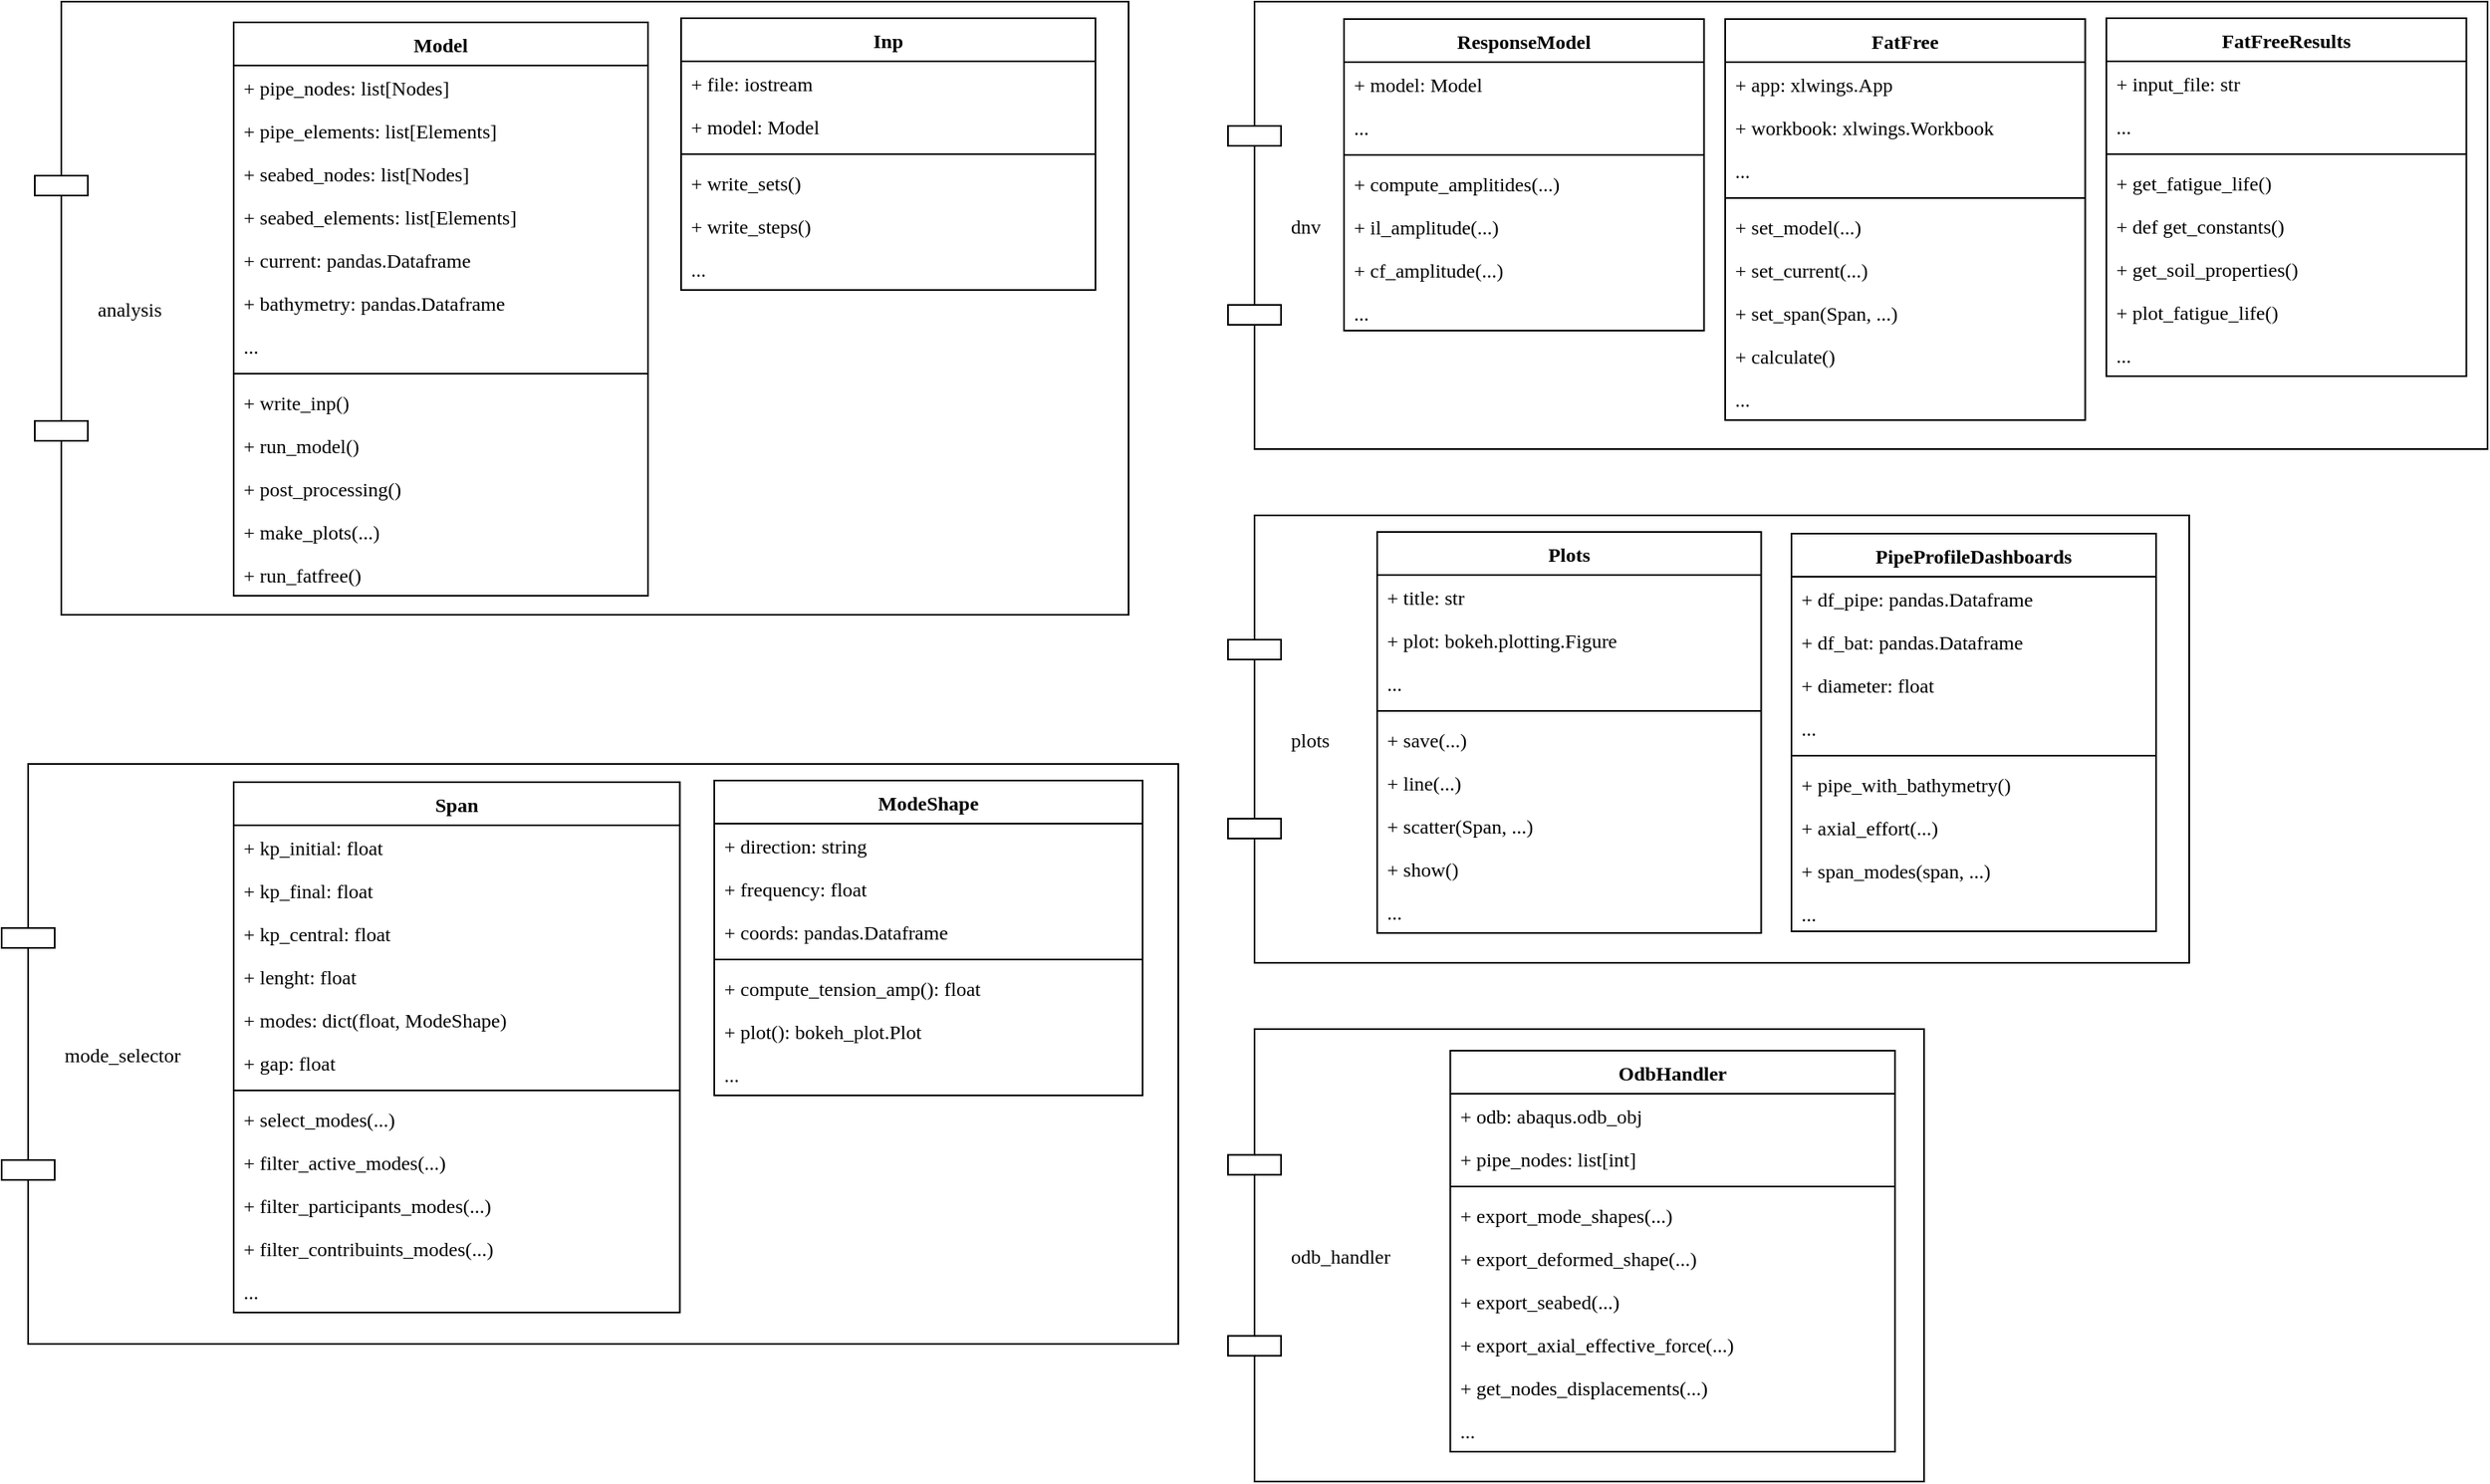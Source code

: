 <mxfile version="13.10.0" type="device"><diagram id="PNzzG9FNTKZs9BxLpLDD" name="Page-1"><mxGraphModel dx="1946" dy="1150" grid="1" gridSize="10" guides="1" tooltips="1" connect="1" arrows="1" fold="1" page="1" pageScale="1" pageWidth="827" pageHeight="1169" math="0" shadow="0"><root><mxCell id="0"/><mxCell id="1" parent="0"/><mxCell id="op6leiAbEyImOYG1CaXr-75" value="" style="group" parent="1" vertex="1" connectable="0"><mxGeometry x="740" y="630" width="420" height="273" as="geometry"/></mxCell><mxCell id="op6leiAbEyImOYG1CaXr-45" value="odb_handler" style="shape=component;align=left;spacingLeft=36;fontFamily=Fira Code;" parent="op6leiAbEyImOYG1CaXr-75" vertex="1"><mxGeometry width="420.0" height="273" as="geometry"/></mxCell><mxCell id="op6leiAbEyImOYG1CaXr-64" value="OdbHandler" style="swimlane;fontStyle=1;align=center;verticalAlign=top;childLayout=stackLayout;horizontal=1;startSize=26;horizontalStack=0;resizeParent=1;resizeParentMax=0;resizeLast=0;collapsible=1;marginBottom=0;fontFamily=Fira Code;" parent="op6leiAbEyImOYG1CaXr-75" vertex="1"><mxGeometry x="134.152" y="13" width="268.305" height="242" as="geometry"/></mxCell><mxCell id="op6leiAbEyImOYG1CaXr-65" value="+ odb: abaqus.odb_obj" style="text;strokeColor=none;fillColor=none;align=left;verticalAlign=top;spacingLeft=4;spacingRight=4;overflow=hidden;rotatable=0;points=[[0,0.5],[1,0.5]];portConstraint=eastwest;fontFamily=Fira Code;" parent="op6leiAbEyImOYG1CaXr-64" vertex="1"><mxGeometry y="26" width="268.305" height="26" as="geometry"/></mxCell><mxCell id="op6leiAbEyImOYG1CaXr-74" value="+ pipe_nodes: list[int]" style="text;strokeColor=none;fillColor=none;align=left;verticalAlign=top;spacingLeft=4;spacingRight=4;overflow=hidden;rotatable=0;points=[[0,0.5],[1,0.5]];portConstraint=eastwest;fontFamily=Fira Code;" parent="op6leiAbEyImOYG1CaXr-64" vertex="1"><mxGeometry y="52" width="268.305" height="26" as="geometry"/></mxCell><mxCell id="op6leiAbEyImOYG1CaXr-66" value="" style="line;strokeWidth=1;fillColor=none;align=left;verticalAlign=middle;spacingTop=-1;spacingLeft=3;spacingRight=3;rotatable=0;labelPosition=right;points=[];portConstraint=eastwest;fontFamily=Fira Code;" parent="op6leiAbEyImOYG1CaXr-64" vertex="1"><mxGeometry y="78" width="268.305" height="8" as="geometry"/></mxCell><mxCell id="op6leiAbEyImOYG1CaXr-67" value="+ export_mode_shapes(...) " style="text;strokeColor=none;fillColor=none;align=left;verticalAlign=top;spacingLeft=4;spacingRight=4;overflow=hidden;rotatable=0;points=[[0,0.5],[1,0.5]];portConstraint=eastwest;fontFamily=Fira Code;" parent="op6leiAbEyImOYG1CaXr-64" vertex="1"><mxGeometry y="86" width="268.305" height="26" as="geometry"/></mxCell><mxCell id="op6leiAbEyImOYG1CaXr-68" value="+ export_deformed_shape(...) " style="text;strokeColor=none;fillColor=none;align=left;verticalAlign=top;spacingLeft=4;spacingRight=4;overflow=hidden;rotatable=0;points=[[0,0.5],[1,0.5]];portConstraint=eastwest;fontFamily=Fira Code;" parent="op6leiAbEyImOYG1CaXr-64" vertex="1"><mxGeometry y="112" width="268.305" height="26" as="geometry"/></mxCell><mxCell id="op6leiAbEyImOYG1CaXr-69" value="+ export_seabed(...) " style="text;strokeColor=none;fillColor=none;align=left;verticalAlign=top;spacingLeft=4;spacingRight=4;overflow=hidden;rotatable=0;points=[[0,0.5],[1,0.5]];portConstraint=eastwest;fontFamily=Fira Code;" parent="op6leiAbEyImOYG1CaXr-64" vertex="1"><mxGeometry y="138" width="268.305" height="26" as="geometry"/></mxCell><mxCell id="op6leiAbEyImOYG1CaXr-70" value="+ export_axial_effective_force(...) " style="text;strokeColor=none;fillColor=none;align=left;verticalAlign=top;spacingLeft=4;spacingRight=4;overflow=hidden;rotatable=0;points=[[0,0.5],[1,0.5]];portConstraint=eastwest;fontFamily=Fira Code;" parent="op6leiAbEyImOYG1CaXr-64" vertex="1"><mxGeometry y="164" width="268.305" height="26" as="geometry"/></mxCell><mxCell id="op6leiAbEyImOYG1CaXr-71" value="+ get_nodes_displacements(...) " style="text;strokeColor=none;fillColor=none;align=left;verticalAlign=top;spacingLeft=4;spacingRight=4;overflow=hidden;rotatable=0;points=[[0,0.5],[1,0.5]];portConstraint=eastwest;fontFamily=Fira Code;" parent="op6leiAbEyImOYG1CaXr-64" vertex="1"><mxGeometry y="190" width="268.305" height="26" as="geometry"/></mxCell><mxCell id="op6leiAbEyImOYG1CaXr-72" value="..." style="text;strokeColor=none;fillColor=none;align=left;verticalAlign=top;spacingLeft=4;spacingRight=4;overflow=hidden;rotatable=0;points=[[0,0.5],[1,0.5]];portConstraint=eastwest;fontFamily=Fira Code;" parent="op6leiAbEyImOYG1CaXr-64" vertex="1"><mxGeometry y="216" width="268.305" height="26" as="geometry"/></mxCell><mxCell id="0nvWo78TWbKQycZE7Pl9-33" value="analysis" style="shape=component;align=left;spacingLeft=36;fontFamily=Fira Code;" parent="1" vertex="1"><mxGeometry x="20" y="10" width="660" height="370" as="geometry"/></mxCell><mxCell id="0nvWo78TWbKQycZE7Pl9-34" value="Model" style="swimlane;fontStyle=1;align=center;verticalAlign=top;childLayout=stackLayout;horizontal=1;startSize=26;horizontalStack=0;resizeParent=1;resizeParentMax=0;resizeLast=0;collapsible=1;marginBottom=0;fontFamily=Fira Code;" parent="1" vertex="1"><mxGeometry x="140.0" y="22.5" width="250" height="346" as="geometry"/></mxCell><mxCell id="0nvWo78TWbKQycZE7Pl9-35" value="+ pipe_nodes: list[Nodes]" style="text;strokeColor=none;fillColor=none;align=left;verticalAlign=top;spacingLeft=4;spacingRight=4;overflow=hidden;rotatable=0;points=[[0,0.5],[1,0.5]];portConstraint=eastwest;fontFamily=Fira Code;" parent="0nvWo78TWbKQycZE7Pl9-34" vertex="1"><mxGeometry y="26" width="250" height="26" as="geometry"/></mxCell><mxCell id="0nvWo78TWbKQycZE7Pl9-36" value="+ pipe_elements: list[Elements]" style="text;strokeColor=none;fillColor=none;align=left;verticalAlign=top;spacingLeft=4;spacingRight=4;overflow=hidden;rotatable=0;points=[[0,0.5],[1,0.5]];portConstraint=eastwest;fontFamily=Fira Code;" parent="0nvWo78TWbKQycZE7Pl9-34" vertex="1"><mxGeometry y="52" width="250" height="26" as="geometry"/></mxCell><mxCell id="0nvWo78TWbKQycZE7Pl9-37" value="+ seabed_nodes: list[Nodes]" style="text;strokeColor=none;fillColor=none;align=left;verticalAlign=top;spacingLeft=4;spacingRight=4;overflow=hidden;rotatable=0;points=[[0,0.5],[1,0.5]];portConstraint=eastwest;fontFamily=Fira Code;" parent="0nvWo78TWbKQycZE7Pl9-34" vertex="1"><mxGeometry y="78" width="250" height="26" as="geometry"/></mxCell><mxCell id="0nvWo78TWbKQycZE7Pl9-46" value="+ seabed_elements: list[Elements]" style="text;strokeColor=none;fillColor=none;align=left;verticalAlign=top;spacingLeft=4;spacingRight=4;overflow=hidden;rotatable=0;points=[[0,0.5],[1,0.5]];portConstraint=eastwest;fontFamily=Fira Code;" parent="0nvWo78TWbKQycZE7Pl9-34" vertex="1"><mxGeometry y="104" width="250" height="26" as="geometry"/></mxCell><mxCell id="0nvWo78TWbKQycZE7Pl9-47" value="+ current: pandas.Dataframe" style="text;strokeColor=none;fillColor=none;align=left;verticalAlign=top;spacingLeft=4;spacingRight=4;overflow=hidden;rotatable=0;points=[[0,0.5],[1,0.5]];portConstraint=eastwest;fontFamily=Fira Code;" parent="0nvWo78TWbKQycZE7Pl9-34" vertex="1"><mxGeometry y="130" width="250" height="26" as="geometry"/></mxCell><mxCell id="0nvWo78TWbKQycZE7Pl9-48" value="+ bathymetry: pandas.Dataframe" style="text;strokeColor=none;fillColor=none;align=left;verticalAlign=top;spacingLeft=4;spacingRight=4;overflow=hidden;rotatable=0;points=[[0,0.5],[1,0.5]];portConstraint=eastwest;fontFamily=Fira Code;" parent="0nvWo78TWbKQycZE7Pl9-34" vertex="1"><mxGeometry y="156" width="250" height="26" as="geometry"/></mxCell><mxCell id="0nvWo78TWbKQycZE7Pl9-55" value="..." style="text;strokeColor=none;fillColor=none;align=left;verticalAlign=top;spacingLeft=4;spacingRight=4;overflow=hidden;rotatable=0;points=[[0,0.5],[1,0.5]];portConstraint=eastwest;fontFamily=Fira Code;" parent="0nvWo78TWbKQycZE7Pl9-34" vertex="1"><mxGeometry y="182" width="250" height="26" as="geometry"/></mxCell><mxCell id="0nvWo78TWbKQycZE7Pl9-41" value="" style="line;strokeWidth=1;fillColor=none;align=left;verticalAlign=middle;spacingTop=-1;spacingLeft=3;spacingRight=3;rotatable=0;labelPosition=right;points=[];portConstraint=eastwest;fontFamily=Fira Code;" parent="0nvWo78TWbKQycZE7Pl9-34" vertex="1"><mxGeometry y="208" width="250" height="8" as="geometry"/></mxCell><mxCell id="0nvWo78TWbKQycZE7Pl9-42" value="+ write_inp()" style="text;strokeColor=none;fillColor=none;align=left;verticalAlign=top;spacingLeft=4;spacingRight=4;overflow=hidden;rotatable=0;points=[[0,0.5],[1,0.5]];portConstraint=eastwest;fontFamily=Fira Code;" parent="0nvWo78TWbKQycZE7Pl9-34" vertex="1"><mxGeometry y="216" width="250" height="26" as="geometry"/></mxCell><mxCell id="0nvWo78TWbKQycZE7Pl9-43" value="+ run_model()" style="text;strokeColor=none;fillColor=none;align=left;verticalAlign=top;spacingLeft=4;spacingRight=4;overflow=hidden;rotatable=0;points=[[0,0.5],[1,0.5]];portConstraint=eastwest;fontFamily=Fira Code;" parent="0nvWo78TWbKQycZE7Pl9-34" vertex="1"><mxGeometry y="242" width="250" height="26" as="geometry"/></mxCell><mxCell id="0nvWo78TWbKQycZE7Pl9-44" value="+ post_processing()" style="text;strokeColor=none;fillColor=none;align=left;verticalAlign=top;spacingLeft=4;spacingRight=4;overflow=hidden;rotatable=0;points=[[0,0.5],[1,0.5]];portConstraint=eastwest;fontFamily=Fira Code;" parent="0nvWo78TWbKQycZE7Pl9-34" vertex="1"><mxGeometry y="268" width="250" height="26" as="geometry"/></mxCell><mxCell id="0nvWo78TWbKQycZE7Pl9-45" value="+ make_plots(...)" style="text;strokeColor=none;fillColor=none;align=left;verticalAlign=top;spacingLeft=4;spacingRight=4;overflow=hidden;rotatable=0;points=[[0,0.5],[1,0.5]];portConstraint=eastwest;fontFamily=Fira Code;" parent="0nvWo78TWbKQycZE7Pl9-34" vertex="1"><mxGeometry y="294" width="250" height="26" as="geometry"/></mxCell><mxCell id="0nvWo78TWbKQycZE7Pl9-49" value="+ run_fatfree()" style="text;strokeColor=none;fillColor=none;align=left;verticalAlign=top;spacingLeft=4;spacingRight=4;overflow=hidden;rotatable=0;points=[[0,0.5],[1,0.5]];portConstraint=eastwest;fontFamily=Fira Code;" parent="0nvWo78TWbKQycZE7Pl9-34" vertex="1"><mxGeometry y="320" width="250" height="26" as="geometry"/></mxCell><mxCell id="0nvWo78TWbKQycZE7Pl9-50" value="Inp" style="swimlane;fontStyle=1;align=center;verticalAlign=top;childLayout=stackLayout;horizontal=1;startSize=26;horizontalStack=0;resizeParent=1;resizeParentMax=0;resizeLast=0;collapsible=1;marginBottom=0;fontFamily=Fira Code;" parent="1" vertex="1"><mxGeometry x="410.0" y="20" width="250" height="164" as="geometry"/></mxCell><mxCell id="0nvWo78TWbKQycZE7Pl9-51" value="+ file: iostream" style="text;strokeColor=none;fillColor=none;align=left;verticalAlign=top;spacingLeft=4;spacingRight=4;overflow=hidden;rotatable=0;points=[[0,0.5],[1,0.5]];portConstraint=eastwest;fontFamily=Fira Code;" parent="0nvWo78TWbKQycZE7Pl9-50" vertex="1"><mxGeometry y="26" width="250" height="26" as="geometry"/></mxCell><mxCell id="0nvWo78TWbKQycZE7Pl9-54" value="+ model: Model" style="text;strokeColor=none;fillColor=none;align=left;verticalAlign=top;spacingLeft=4;spacingRight=4;overflow=hidden;rotatable=0;points=[[0,0.5],[1,0.5]];portConstraint=eastwest;fontFamily=Fira Code;" parent="0nvWo78TWbKQycZE7Pl9-50" vertex="1"><mxGeometry y="52" width="250" height="26" as="geometry"/></mxCell><mxCell id="0nvWo78TWbKQycZE7Pl9-52" value="" style="line;strokeWidth=1;fillColor=none;align=left;verticalAlign=middle;spacingTop=-1;spacingLeft=3;spacingRight=3;rotatable=0;labelPosition=right;points=[];portConstraint=eastwest;fontFamily=Fira Code;" parent="0nvWo78TWbKQycZE7Pl9-50" vertex="1"><mxGeometry y="78" width="250" height="8" as="geometry"/></mxCell><mxCell id="0nvWo78TWbKQycZE7Pl9-53" value="+ write_sets() " style="text;strokeColor=none;fillColor=none;align=left;verticalAlign=top;spacingLeft=4;spacingRight=4;overflow=hidden;rotatable=0;points=[[0,0.5],[1,0.5]];portConstraint=eastwest;fontFamily=Fira Code;" parent="0nvWo78TWbKQycZE7Pl9-50" vertex="1"><mxGeometry y="86" width="250" height="26" as="geometry"/></mxCell><mxCell id="0nvWo78TWbKQycZE7Pl9-56" value="+ write_steps() " style="text;strokeColor=none;fillColor=none;align=left;verticalAlign=top;spacingLeft=4;spacingRight=4;overflow=hidden;rotatable=0;points=[[0,0.5],[1,0.5]];portConstraint=eastwest;fontFamily=Fira Code;" parent="0nvWo78TWbKQycZE7Pl9-50" vertex="1"><mxGeometry y="112" width="250" height="26" as="geometry"/></mxCell><mxCell id="op6leiAbEyImOYG1CaXr-1" value="..." style="text;strokeColor=none;fillColor=none;align=left;verticalAlign=top;spacingLeft=4;spacingRight=4;overflow=hidden;rotatable=0;points=[[0,0.5],[1,0.5]];portConstraint=eastwest;fontFamily=Fira Code;" parent="0nvWo78TWbKQycZE7Pl9-50" vertex="1"><mxGeometry y="138" width="250" height="26" as="geometry"/></mxCell><mxCell id="Dd2lr_B-iQPOs-M_xzS3-49" value="" style="group" vertex="1" connectable="0" parent="1"><mxGeometry x="740" y="10" width="760" height="270" as="geometry"/></mxCell><mxCell id="op6leiAbEyImOYG1CaXr-8" value="dnv" style="shape=component;align=left;spacingLeft=36;fontFamily=Fira Code;" parent="Dd2lr_B-iQPOs-M_xzS3-49" vertex="1"><mxGeometry width="760" height="270" as="geometry"/></mxCell><mxCell id="op6leiAbEyImOYG1CaXr-9" value="FatFree" style="swimlane;fontStyle=1;align=center;verticalAlign=top;childLayout=stackLayout;horizontal=1;startSize=26;horizontalStack=0;resizeParent=1;resizeParentMax=0;resizeLast=0;collapsible=1;marginBottom=0;fontFamily=Fira Code;" parent="Dd2lr_B-iQPOs-M_xzS3-49" vertex="1"><mxGeometry x="300.004" y="10.5" width="217.241" height="242" as="geometry"/></mxCell><mxCell id="op6leiAbEyImOYG1CaXr-10" value="+ app: xlwings.App" style="text;strokeColor=none;fillColor=none;align=left;verticalAlign=top;spacingLeft=4;spacingRight=4;overflow=hidden;rotatable=0;points=[[0,0.5],[1,0.5]];portConstraint=eastwest;fontFamily=Fira Code;" parent="op6leiAbEyImOYG1CaXr-9" vertex="1"><mxGeometry y="26" width="217.241" height="26" as="geometry"/></mxCell><mxCell id="op6leiAbEyImOYG1CaXr-11" value="+ workbook: xlwings.Workbook" style="text;strokeColor=none;fillColor=none;align=left;verticalAlign=top;spacingLeft=4;spacingRight=4;overflow=hidden;rotatable=0;points=[[0,0.5],[1,0.5]];portConstraint=eastwest;fontFamily=Fira Code;" parent="op6leiAbEyImOYG1CaXr-9" vertex="1"><mxGeometry y="52" width="217.241" height="26" as="geometry"/></mxCell><mxCell id="op6leiAbEyImOYG1CaXr-16" value="..." style="text;strokeColor=none;fillColor=none;align=left;verticalAlign=top;spacingLeft=4;spacingRight=4;overflow=hidden;rotatable=0;points=[[0,0.5],[1,0.5]];portConstraint=eastwest;fontFamily=Fira Code;" parent="op6leiAbEyImOYG1CaXr-9" vertex="1"><mxGeometry y="78" width="217.241" height="26" as="geometry"/></mxCell><mxCell id="op6leiAbEyImOYG1CaXr-17" value="" style="line;strokeWidth=1;fillColor=none;align=left;verticalAlign=middle;spacingTop=-1;spacingLeft=3;spacingRight=3;rotatable=0;labelPosition=right;points=[];portConstraint=eastwest;fontFamily=Fira Code;" parent="op6leiAbEyImOYG1CaXr-9" vertex="1"><mxGeometry y="104" width="217.241" height="8" as="geometry"/></mxCell><mxCell id="op6leiAbEyImOYG1CaXr-18" value="+ set_model(...)" style="text;strokeColor=none;fillColor=none;align=left;verticalAlign=top;spacingLeft=4;spacingRight=4;overflow=hidden;rotatable=0;points=[[0,0.5],[1,0.5]];portConstraint=eastwest;fontFamily=Fira Code;" parent="op6leiAbEyImOYG1CaXr-9" vertex="1"><mxGeometry y="112" width="217.241" height="26" as="geometry"/></mxCell><mxCell id="op6leiAbEyImOYG1CaXr-19" value="+ set_current(...)" style="text;strokeColor=none;fillColor=none;align=left;verticalAlign=top;spacingLeft=4;spacingRight=4;overflow=hidden;rotatable=0;points=[[0,0.5],[1,0.5]];portConstraint=eastwest;fontFamily=Fira Code;" parent="op6leiAbEyImOYG1CaXr-9" vertex="1"><mxGeometry y="138" width="217.241" height="26" as="geometry"/></mxCell><mxCell id="op6leiAbEyImOYG1CaXr-20" value="+ set_span(Span, ...)" style="text;strokeColor=none;fillColor=none;align=left;verticalAlign=top;spacingLeft=4;spacingRight=4;overflow=hidden;rotatable=0;points=[[0,0.5],[1,0.5]];portConstraint=eastwest;fontFamily=Fira Code;" parent="op6leiAbEyImOYG1CaXr-9" vertex="1"><mxGeometry y="164" width="217.241" height="26" as="geometry"/></mxCell><mxCell id="op6leiAbEyImOYG1CaXr-21" value="+ calculate()" style="text;strokeColor=none;fillColor=none;align=left;verticalAlign=top;spacingLeft=4;spacingRight=4;overflow=hidden;rotatable=0;points=[[0,0.5],[1,0.5]];portConstraint=eastwest;fontFamily=Fira Code;" parent="op6leiAbEyImOYG1CaXr-9" vertex="1"><mxGeometry y="190" width="217.241" height="26" as="geometry"/></mxCell><mxCell id="op6leiAbEyImOYG1CaXr-22" value="..." style="text;strokeColor=none;fillColor=none;align=left;verticalAlign=top;spacingLeft=4;spacingRight=4;overflow=hidden;rotatable=0;points=[[0,0.5],[1,0.5]];portConstraint=eastwest;fontFamily=Fira Code;" parent="op6leiAbEyImOYG1CaXr-9" vertex="1"><mxGeometry y="216" width="217.241" height="26" as="geometry"/></mxCell><mxCell id="op6leiAbEyImOYG1CaXr-23" value="ResponseModel" style="swimlane;fontStyle=1;align=center;verticalAlign=top;childLayout=stackLayout;horizontal=1;startSize=26;horizontalStack=0;resizeParent=1;resizeParentMax=0;resizeLast=0;collapsible=1;marginBottom=0;fontFamily=Fira Code;" parent="Dd2lr_B-iQPOs-M_xzS3-49" vertex="1"><mxGeometry x="70.004" y="10.5" width="217.241" height="188" as="geometry"/></mxCell><mxCell id="op6leiAbEyImOYG1CaXr-25" value="+ model: Model" style="text;strokeColor=none;fillColor=none;align=left;verticalAlign=top;spacingLeft=4;spacingRight=4;overflow=hidden;rotatable=0;points=[[0,0.5],[1,0.5]];portConstraint=eastwest;fontFamily=Fira Code;" parent="op6leiAbEyImOYG1CaXr-23" vertex="1"><mxGeometry y="26" width="217.241" height="26" as="geometry"/></mxCell><mxCell id="op6leiAbEyImOYG1CaXr-36" value="..." style="text;strokeColor=none;fillColor=none;align=left;verticalAlign=top;spacingLeft=4;spacingRight=4;overflow=hidden;rotatable=0;points=[[0,0.5],[1,0.5]];portConstraint=eastwest;fontFamily=Fira Code;" parent="op6leiAbEyImOYG1CaXr-23" vertex="1"><mxGeometry y="52" width="217.241" height="26" as="geometry"/></mxCell><mxCell id="op6leiAbEyImOYG1CaXr-26" value="" style="line;strokeWidth=1;fillColor=none;align=left;verticalAlign=middle;spacingTop=-1;spacingLeft=3;spacingRight=3;rotatable=0;labelPosition=right;points=[];portConstraint=eastwest;fontFamily=Fira Code;" parent="op6leiAbEyImOYG1CaXr-23" vertex="1"><mxGeometry y="78" width="217.241" height="8" as="geometry"/></mxCell><mxCell id="op6leiAbEyImOYG1CaXr-28" value="+ compute_amplitides(...) " style="text;strokeColor=none;fillColor=none;align=left;verticalAlign=top;spacingLeft=4;spacingRight=4;overflow=hidden;rotatable=0;points=[[0,0.5],[1,0.5]];portConstraint=eastwest;fontFamily=Fira Code;" parent="op6leiAbEyImOYG1CaXr-23" vertex="1"><mxGeometry y="86" width="217.241" height="26" as="geometry"/></mxCell><mxCell id="op6leiAbEyImOYG1CaXr-34" value="+ il_amplitude(...) " style="text;strokeColor=none;fillColor=none;align=left;verticalAlign=top;spacingLeft=4;spacingRight=4;overflow=hidden;rotatable=0;points=[[0,0.5],[1,0.5]];portConstraint=eastwest;fontFamily=Fira Code;" parent="op6leiAbEyImOYG1CaXr-23" vertex="1"><mxGeometry y="112" width="217.241" height="26" as="geometry"/></mxCell><mxCell id="op6leiAbEyImOYG1CaXr-35" value="+ cf_amplitude(...) " style="text;strokeColor=none;fillColor=none;align=left;verticalAlign=top;spacingLeft=4;spacingRight=4;overflow=hidden;rotatable=0;points=[[0,0.5],[1,0.5]];portConstraint=eastwest;fontFamily=Fira Code;" parent="op6leiAbEyImOYG1CaXr-23" vertex="1"><mxGeometry y="138" width="217.241" height="26" as="geometry"/></mxCell><mxCell id="op6leiAbEyImOYG1CaXr-29" value="..." style="text;strokeColor=none;fillColor=none;align=left;verticalAlign=top;spacingLeft=4;spacingRight=4;overflow=hidden;rotatable=0;points=[[0,0.5],[1,0.5]];portConstraint=eastwest;fontFamily=Fira Code;" parent="op6leiAbEyImOYG1CaXr-23" vertex="1"><mxGeometry y="164" width="217.241" height="24" as="geometry"/></mxCell><mxCell id="Dd2lr_B-iQPOs-M_xzS3-37" value="FatFreeResults" style="swimlane;fontStyle=1;align=center;verticalAlign=top;childLayout=stackLayout;horizontal=1;startSize=26;horizontalStack=0;resizeParent=1;resizeParentMax=0;resizeLast=0;collapsible=1;marginBottom=0;fontFamily=Fira Code;" vertex="1" parent="Dd2lr_B-iQPOs-M_xzS3-49"><mxGeometry x="530.004" y="10" width="217.241" height="216" as="geometry"/></mxCell><mxCell id="Dd2lr_B-iQPOs-M_xzS3-38" value="+ input_file: str" style="text;strokeColor=none;fillColor=none;align=left;verticalAlign=top;spacingLeft=4;spacingRight=4;overflow=hidden;rotatable=0;points=[[0,0.5],[1,0.5]];portConstraint=eastwest;fontFamily=Fira Code;" vertex="1" parent="Dd2lr_B-iQPOs-M_xzS3-37"><mxGeometry y="26" width="217.241" height="26" as="geometry"/></mxCell><mxCell id="Dd2lr_B-iQPOs-M_xzS3-40" value="..." style="text;strokeColor=none;fillColor=none;align=left;verticalAlign=top;spacingLeft=4;spacingRight=4;overflow=hidden;rotatable=0;points=[[0,0.5],[1,0.5]];portConstraint=eastwest;fontFamily=Fira Code;" vertex="1" parent="Dd2lr_B-iQPOs-M_xzS3-37"><mxGeometry y="52" width="217.241" height="26" as="geometry"/></mxCell><mxCell id="Dd2lr_B-iQPOs-M_xzS3-41" value="" style="line;strokeWidth=1;fillColor=none;align=left;verticalAlign=middle;spacingTop=-1;spacingLeft=3;spacingRight=3;rotatable=0;labelPosition=right;points=[];portConstraint=eastwest;fontFamily=Fira Code;" vertex="1" parent="Dd2lr_B-iQPOs-M_xzS3-37"><mxGeometry y="78" width="217.241" height="8" as="geometry"/></mxCell><mxCell id="Dd2lr_B-iQPOs-M_xzS3-42" value="+ get_fatigue_life()" style="text;strokeColor=none;fillColor=none;align=left;verticalAlign=top;spacingLeft=4;spacingRight=4;overflow=hidden;rotatable=0;points=[[0,0.5],[1,0.5]];portConstraint=eastwest;fontFamily=Fira Code;" vertex="1" parent="Dd2lr_B-iQPOs-M_xzS3-37"><mxGeometry y="86" width="217.241" height="26" as="geometry"/></mxCell><mxCell id="Dd2lr_B-iQPOs-M_xzS3-43" value="+ def get_constants()" style="text;strokeColor=none;fillColor=none;align=left;verticalAlign=top;spacingLeft=4;spacingRight=4;overflow=hidden;rotatable=0;points=[[0,0.5],[1,0.5]];portConstraint=eastwest;fontFamily=Fira Code;" vertex="1" parent="Dd2lr_B-iQPOs-M_xzS3-37"><mxGeometry y="112" width="217.241" height="26" as="geometry"/></mxCell><mxCell id="Dd2lr_B-iQPOs-M_xzS3-47" value="+ get_soil_properties()" style="text;strokeColor=none;fillColor=none;align=left;verticalAlign=top;spacingLeft=4;spacingRight=4;overflow=hidden;rotatable=0;points=[[0,0.5],[1,0.5]];portConstraint=eastwest;fontFamily=Fira Code;" vertex="1" parent="Dd2lr_B-iQPOs-M_xzS3-37"><mxGeometry y="138" width="217.241" height="26" as="geometry"/></mxCell><mxCell id="Dd2lr_B-iQPOs-M_xzS3-44" value="+ plot_fatigue_life()" style="text;strokeColor=none;fillColor=none;align=left;verticalAlign=top;spacingLeft=4;spacingRight=4;overflow=hidden;rotatable=0;points=[[0,0.5],[1,0.5]];portConstraint=eastwest;fontFamily=Fira Code;" vertex="1" parent="Dd2lr_B-iQPOs-M_xzS3-37"><mxGeometry y="164" width="217.241" height="26" as="geometry"/></mxCell><mxCell id="Dd2lr_B-iQPOs-M_xzS3-46" value="..." style="text;strokeColor=none;fillColor=none;align=left;verticalAlign=top;spacingLeft=4;spacingRight=4;overflow=hidden;rotatable=0;points=[[0,0.5],[1,0.5]];portConstraint=eastwest;fontFamily=Fira Code;" vertex="1" parent="Dd2lr_B-iQPOs-M_xzS3-37"><mxGeometry y="190" width="217.241" height="26" as="geometry"/></mxCell><mxCell id="Dd2lr_B-iQPOs-M_xzS3-50" value="" style="group" vertex="1" connectable="0" parent="1"><mxGeometry x="740" y="320" width="580" height="270" as="geometry"/></mxCell><mxCell id="Dd2lr_B-iQPOs-M_xzS3-11" value="plots" style="shape=component;align=left;spacingLeft=36;fontFamily=Fira Code;" vertex="1" parent="Dd2lr_B-iQPOs-M_xzS3-50"><mxGeometry width="580" height="270" as="geometry"/></mxCell><mxCell id="Dd2lr_B-iQPOs-M_xzS3-12" value="Plots" style="swimlane;fontStyle=1;align=center;verticalAlign=top;childLayout=stackLayout;horizontal=1;startSize=26;horizontalStack=0;resizeParent=1;resizeParentMax=0;resizeLast=0;collapsible=1;marginBottom=0;fontFamily=Fira Code;" vertex="1" parent="Dd2lr_B-iQPOs-M_xzS3-50"><mxGeometry x="90.001" y="10" width="231.724" height="242" as="geometry"/></mxCell><mxCell id="Dd2lr_B-iQPOs-M_xzS3-13" value="+ title: str" style="text;strokeColor=none;fillColor=none;align=left;verticalAlign=top;spacingLeft=4;spacingRight=4;overflow=hidden;rotatable=0;points=[[0,0.5],[1,0.5]];portConstraint=eastwest;fontFamily=Fira Code;" vertex="1" parent="Dd2lr_B-iQPOs-M_xzS3-12"><mxGeometry y="26" width="231.724" height="26" as="geometry"/></mxCell><mxCell id="Dd2lr_B-iQPOs-M_xzS3-14" value="+ plot: bokeh.plotting.Figure" style="text;strokeColor=none;fillColor=none;align=left;verticalAlign=top;spacingLeft=4;spacingRight=4;overflow=hidden;rotatable=0;points=[[0,0.5],[1,0.5]];portConstraint=eastwest;fontFamily=Fira Code;" vertex="1" parent="Dd2lr_B-iQPOs-M_xzS3-12"><mxGeometry y="52" width="231.724" height="26" as="geometry"/></mxCell><mxCell id="Dd2lr_B-iQPOs-M_xzS3-15" value="..." style="text;strokeColor=none;fillColor=none;align=left;verticalAlign=top;spacingLeft=4;spacingRight=4;overflow=hidden;rotatable=0;points=[[0,0.5],[1,0.5]];portConstraint=eastwest;fontFamily=Fira Code;" vertex="1" parent="Dd2lr_B-iQPOs-M_xzS3-12"><mxGeometry y="78" width="231.724" height="26" as="geometry"/></mxCell><mxCell id="Dd2lr_B-iQPOs-M_xzS3-16" value="" style="line;strokeWidth=1;fillColor=none;align=left;verticalAlign=middle;spacingTop=-1;spacingLeft=3;spacingRight=3;rotatable=0;labelPosition=right;points=[];portConstraint=eastwest;fontFamily=Fira Code;" vertex="1" parent="Dd2lr_B-iQPOs-M_xzS3-12"><mxGeometry y="104" width="231.724" height="8" as="geometry"/></mxCell><mxCell id="Dd2lr_B-iQPOs-M_xzS3-17" value="+ save(...)" style="text;strokeColor=none;fillColor=none;align=left;verticalAlign=top;spacingLeft=4;spacingRight=4;overflow=hidden;rotatable=0;points=[[0,0.5],[1,0.5]];portConstraint=eastwest;fontFamily=Fira Code;" vertex="1" parent="Dd2lr_B-iQPOs-M_xzS3-12"><mxGeometry y="112" width="231.724" height="26" as="geometry"/></mxCell><mxCell id="Dd2lr_B-iQPOs-M_xzS3-18" value="+ line(...)" style="text;strokeColor=none;fillColor=none;align=left;verticalAlign=top;spacingLeft=4;spacingRight=4;overflow=hidden;rotatable=0;points=[[0,0.5],[1,0.5]];portConstraint=eastwest;fontFamily=Fira Code;" vertex="1" parent="Dd2lr_B-iQPOs-M_xzS3-12"><mxGeometry y="138" width="231.724" height="26" as="geometry"/></mxCell><mxCell id="Dd2lr_B-iQPOs-M_xzS3-19" value="+ scatter(Span, ...)" style="text;strokeColor=none;fillColor=none;align=left;verticalAlign=top;spacingLeft=4;spacingRight=4;overflow=hidden;rotatable=0;points=[[0,0.5],[1,0.5]];portConstraint=eastwest;fontFamily=Fira Code;" vertex="1" parent="Dd2lr_B-iQPOs-M_xzS3-12"><mxGeometry y="164" width="231.724" height="26" as="geometry"/></mxCell><mxCell id="Dd2lr_B-iQPOs-M_xzS3-20" value="+ show()" style="text;strokeColor=none;fillColor=none;align=left;verticalAlign=top;spacingLeft=4;spacingRight=4;overflow=hidden;rotatable=0;points=[[0,0.5],[1,0.5]];portConstraint=eastwest;fontFamily=Fira Code;" vertex="1" parent="Dd2lr_B-iQPOs-M_xzS3-12"><mxGeometry y="190" width="231.724" height="26" as="geometry"/></mxCell><mxCell id="Dd2lr_B-iQPOs-M_xzS3-21" value="..." style="text;strokeColor=none;fillColor=none;align=left;verticalAlign=top;spacingLeft=4;spacingRight=4;overflow=hidden;rotatable=0;points=[[0,0.5],[1,0.5]];portConstraint=eastwest;fontFamily=Fira Code;" vertex="1" parent="Dd2lr_B-iQPOs-M_xzS3-12"><mxGeometry y="216" width="231.724" height="26" as="geometry"/></mxCell><mxCell id="Dd2lr_B-iQPOs-M_xzS3-22" value="PipeProfileDashboards" style="swimlane;fontStyle=1;align=center;verticalAlign=top;childLayout=stackLayout;horizontal=1;startSize=26;horizontalStack=0;resizeParent=1;resizeParentMax=0;resizeLast=0;collapsible=1;marginBottom=0;fontFamily=Fira Code;" vertex="1" parent="Dd2lr_B-iQPOs-M_xzS3-50"><mxGeometry x="340" y="11" width="220" height="240" as="geometry"/></mxCell><mxCell id="Dd2lr_B-iQPOs-M_xzS3-23" value="+ df_pipe: pandas.Dataframe" style="text;strokeColor=none;fillColor=none;align=left;verticalAlign=top;spacingLeft=4;spacingRight=4;overflow=hidden;rotatable=0;points=[[0,0.5],[1,0.5]];portConstraint=eastwest;fontFamily=Fira Code;" vertex="1" parent="Dd2lr_B-iQPOs-M_xzS3-22"><mxGeometry y="26" width="220" height="26" as="geometry"/></mxCell><mxCell id="Dd2lr_B-iQPOs-M_xzS3-32" value="+ df_bat: pandas.Dataframe" style="text;strokeColor=none;fillColor=none;align=left;verticalAlign=top;spacingLeft=4;spacingRight=4;overflow=hidden;rotatable=0;points=[[0,0.5],[1,0.5]];portConstraint=eastwest;fontFamily=Fira Code;" vertex="1" parent="Dd2lr_B-iQPOs-M_xzS3-22"><mxGeometry y="52" width="220" height="26" as="geometry"/></mxCell><mxCell id="Dd2lr_B-iQPOs-M_xzS3-33" value="+ diameter: float" style="text;strokeColor=none;fillColor=none;align=left;verticalAlign=top;spacingLeft=4;spacingRight=4;overflow=hidden;rotatable=0;points=[[0,0.5],[1,0.5]];portConstraint=eastwest;fontFamily=Fira Code;" vertex="1" parent="Dd2lr_B-iQPOs-M_xzS3-22"><mxGeometry y="78" width="220" height="26" as="geometry"/></mxCell><mxCell id="Dd2lr_B-iQPOs-M_xzS3-24" value="..." style="text;strokeColor=none;fillColor=none;align=left;verticalAlign=top;spacingLeft=4;spacingRight=4;overflow=hidden;rotatable=0;points=[[0,0.5],[1,0.5]];portConstraint=eastwest;fontFamily=Fira Code;" vertex="1" parent="Dd2lr_B-iQPOs-M_xzS3-22"><mxGeometry y="104" width="220" height="26" as="geometry"/></mxCell><mxCell id="Dd2lr_B-iQPOs-M_xzS3-25" value="" style="line;strokeWidth=1;fillColor=none;align=left;verticalAlign=middle;spacingTop=-1;spacingLeft=3;spacingRight=3;rotatable=0;labelPosition=right;points=[];portConstraint=eastwest;fontFamily=Fira Code;" vertex="1" parent="Dd2lr_B-iQPOs-M_xzS3-22"><mxGeometry y="130" width="220" height="8" as="geometry"/></mxCell><mxCell id="Dd2lr_B-iQPOs-M_xzS3-31" value="+ pipe_with_bathymetry()" style="text;strokeColor=none;fillColor=none;align=left;verticalAlign=top;spacingLeft=4;spacingRight=4;overflow=hidden;rotatable=0;points=[[0,0.5],[1,0.5]];portConstraint=eastwest;fontFamily=Fira Code;" vertex="1" parent="Dd2lr_B-iQPOs-M_xzS3-22"><mxGeometry y="138" width="220" height="26" as="geometry"/></mxCell><mxCell id="Dd2lr_B-iQPOs-M_xzS3-27" value="+ axial_effort(...)" style="text;strokeColor=none;fillColor=none;align=left;verticalAlign=top;spacingLeft=4;spacingRight=4;overflow=hidden;rotatable=0;points=[[0,0.5],[1,0.5]];portConstraint=eastwest;fontFamily=Fira Code;" vertex="1" parent="Dd2lr_B-iQPOs-M_xzS3-22"><mxGeometry y="164" width="220" height="26" as="geometry"/></mxCell><mxCell id="Dd2lr_B-iQPOs-M_xzS3-28" value="+ span_modes(span, ...)" style="text;strokeColor=none;fillColor=none;align=left;verticalAlign=top;spacingLeft=4;spacingRight=4;overflow=hidden;rotatable=0;points=[[0,0.5],[1,0.5]];portConstraint=eastwest;fontFamily=Fira Code;" vertex="1" parent="Dd2lr_B-iQPOs-M_xzS3-22"><mxGeometry y="190" width="220" height="26" as="geometry"/></mxCell><mxCell id="Dd2lr_B-iQPOs-M_xzS3-29" value="..." style="text;strokeColor=none;fillColor=none;align=left;verticalAlign=top;spacingLeft=4;spacingRight=4;overflow=hidden;rotatable=0;points=[[0,0.5],[1,0.5]];portConstraint=eastwest;fontFamily=Fira Code;" vertex="1" parent="Dd2lr_B-iQPOs-M_xzS3-22"><mxGeometry y="216" width="220" height="24" as="geometry"/></mxCell><mxCell id="Dd2lr_B-iQPOs-M_xzS3-51" value="" style="group" vertex="1" connectable="0" parent="1"><mxGeometry y="470" width="710" height="350" as="geometry"/></mxCell><mxCell id="0nvWo78TWbKQycZE7Pl9-1" value="mode_selector  " style="shape=component;align=left;spacingLeft=36;fontFamily=Fira Code;" parent="Dd2lr_B-iQPOs-M_xzS3-51" vertex="1"><mxGeometry width="710" height="350" as="geometry"/></mxCell><mxCell id="0nvWo78TWbKQycZE7Pl9-2" value="Span" style="swimlane;fontStyle=1;align=center;verticalAlign=top;childLayout=stackLayout;horizontal=1;startSize=26;horizontalStack=0;resizeParent=1;resizeParentMax=0;resizeLast=0;collapsible=1;marginBottom=0;fontFamily=Fira Code;" parent="Dd2lr_B-iQPOs-M_xzS3-51" vertex="1"><mxGeometry x="140" y="11" width="269.231" height="320" as="geometry"/></mxCell><mxCell id="0nvWo78TWbKQycZE7Pl9-3" value="+ kp_initial: float" style="text;strokeColor=none;fillColor=none;align=left;verticalAlign=top;spacingLeft=4;spacingRight=4;overflow=hidden;rotatable=0;points=[[0,0.5],[1,0.5]];portConstraint=eastwest;fontFamily=Fira Code;" parent="0nvWo78TWbKQycZE7Pl9-2" vertex="1"><mxGeometry y="26" width="269.231" height="26" as="geometry"/></mxCell><mxCell id="0nvWo78TWbKQycZE7Pl9-7" value="+ kp_final: float" style="text;strokeColor=none;fillColor=none;align=left;verticalAlign=top;spacingLeft=4;spacingRight=4;overflow=hidden;rotatable=0;points=[[0,0.5],[1,0.5]];portConstraint=eastwest;fontFamily=Fira Code;" parent="0nvWo78TWbKQycZE7Pl9-2" vertex="1"><mxGeometry y="52" width="269.231" height="26" as="geometry"/></mxCell><mxCell id="0nvWo78TWbKQycZE7Pl9-6" value="+ kp_central: float" style="text;strokeColor=none;fillColor=none;align=left;verticalAlign=top;spacingLeft=4;spacingRight=4;overflow=hidden;rotatable=0;points=[[0,0.5],[1,0.5]];portConstraint=eastwest;fontFamily=Fira Code;" parent="0nvWo78TWbKQycZE7Pl9-2" vertex="1"><mxGeometry y="78" width="269.231" height="26" as="geometry"/></mxCell><mxCell id="0nvWo78TWbKQycZE7Pl9-8" value="+ lenght: float" style="text;strokeColor=none;fillColor=none;align=left;verticalAlign=top;spacingLeft=4;spacingRight=4;overflow=hidden;rotatable=0;points=[[0,0.5],[1,0.5]];portConstraint=eastwest;fontFamily=Fira Code;" parent="0nvWo78TWbKQycZE7Pl9-2" vertex="1"><mxGeometry y="104" width="269.231" height="26" as="geometry"/></mxCell><mxCell id="0nvWo78TWbKQycZE7Pl9-32" value="+ modes: dict(float, ModeShape)" style="text;strokeColor=none;fillColor=none;align=left;verticalAlign=top;spacingLeft=4;spacingRight=4;overflow=hidden;rotatable=0;points=[[0,0.5],[1,0.5]];portConstraint=eastwest;fontFamily=Fira Code;" parent="0nvWo78TWbKQycZE7Pl9-2" vertex="1"><mxGeometry y="130" width="269.231" height="26" as="geometry"/></mxCell><mxCell id="0nvWo78TWbKQycZE7Pl9-9" value="+ gap: float" style="text;strokeColor=none;fillColor=none;align=left;verticalAlign=top;spacingLeft=4;spacingRight=4;overflow=hidden;rotatable=0;points=[[0,0.5],[1,0.5]];portConstraint=eastwest;fontFamily=Fira Code;" parent="0nvWo78TWbKQycZE7Pl9-2" vertex="1"><mxGeometry y="156" width="269.231" height="26" as="geometry"/></mxCell><mxCell id="0nvWo78TWbKQycZE7Pl9-4" value="" style="line;strokeWidth=1;fillColor=none;align=left;verticalAlign=middle;spacingTop=-1;spacingLeft=3;spacingRight=3;rotatable=0;labelPosition=right;points=[];portConstraint=eastwest;fontFamily=Fira Code;" parent="0nvWo78TWbKQycZE7Pl9-2" vertex="1"><mxGeometry y="182" width="269.231" height="8" as="geometry"/></mxCell><mxCell id="0nvWo78TWbKQycZE7Pl9-5" value="+ select_modes(...)" style="text;strokeColor=none;fillColor=none;align=left;verticalAlign=top;spacingLeft=4;spacingRight=4;overflow=hidden;rotatable=0;points=[[0,0.5],[1,0.5]];portConstraint=eastwest;fontFamily=Fira Code;" parent="0nvWo78TWbKQycZE7Pl9-2" vertex="1"><mxGeometry y="190" width="269.231" height="26" as="geometry"/></mxCell><mxCell id="0nvWo78TWbKQycZE7Pl9-10" value="+ filter_active_modes(...)" style="text;strokeColor=none;fillColor=none;align=left;verticalAlign=top;spacingLeft=4;spacingRight=4;overflow=hidden;rotatable=0;points=[[0,0.5],[1,0.5]];portConstraint=eastwest;fontFamily=Fira Code;" parent="0nvWo78TWbKQycZE7Pl9-2" vertex="1"><mxGeometry y="216" width="269.231" height="26" as="geometry"/></mxCell><mxCell id="0nvWo78TWbKQycZE7Pl9-11" value="+ filter_participants_modes(...)" style="text;strokeColor=none;fillColor=none;align=left;verticalAlign=top;spacingLeft=4;spacingRight=4;overflow=hidden;rotatable=0;points=[[0,0.5],[1,0.5]];portConstraint=eastwest;fontFamily=Fira Code;" parent="0nvWo78TWbKQycZE7Pl9-2" vertex="1"><mxGeometry y="242" width="269.231" height="26" as="geometry"/></mxCell><mxCell id="0nvWo78TWbKQycZE7Pl9-22" value="+ filter_contribuints_modes(...)" style="text;strokeColor=none;fillColor=none;align=left;verticalAlign=top;spacingLeft=4;spacingRight=4;overflow=hidden;rotatable=0;points=[[0,0.5],[1,0.5]];portConstraint=eastwest;fontFamily=Fira Code;" parent="0nvWo78TWbKQycZE7Pl9-2" vertex="1"><mxGeometry y="268" width="269.231" height="26" as="geometry"/></mxCell><mxCell id="op6leiAbEyImOYG1CaXr-6" value="..." style="text;strokeColor=none;fillColor=none;align=left;verticalAlign=top;spacingLeft=4;spacingRight=4;overflow=hidden;rotatable=0;points=[[0,0.5],[1,0.5]];portConstraint=eastwest;fontFamily=Fira Code;" parent="0nvWo78TWbKQycZE7Pl9-2" vertex="1"><mxGeometry y="294" width="269.231" height="26" as="geometry"/></mxCell><mxCell id="0nvWo78TWbKQycZE7Pl9-23" value="ModeShape" style="swimlane;fontStyle=1;align=center;verticalAlign=top;childLayout=stackLayout;horizontal=1;startSize=26;horizontalStack=0;resizeParent=1;resizeParentMax=0;resizeLast=0;collapsible=1;marginBottom=0;fontFamily=Fira Code;" parent="Dd2lr_B-iQPOs-M_xzS3-51" vertex="1"><mxGeometry x="429.999" y="10" width="258.462" height="190" as="geometry"/></mxCell><mxCell id="0nvWo78TWbKQycZE7Pl9-24" value="+ direction: string" style="text;strokeColor=none;fillColor=none;align=left;verticalAlign=top;spacingLeft=4;spacingRight=4;overflow=hidden;rotatable=0;points=[[0,0.5],[1,0.5]];portConstraint=eastwest;fontFamily=Fira Code;" parent="0nvWo78TWbKQycZE7Pl9-23" vertex="1"><mxGeometry y="26" width="258.462" height="26" as="geometry"/></mxCell><mxCell id="0nvWo78TWbKQycZE7Pl9-27" value="+ frequency: float" style="text;strokeColor=none;fillColor=none;align=left;verticalAlign=top;spacingLeft=4;spacingRight=4;overflow=hidden;rotatable=0;points=[[0,0.5],[1,0.5]];portConstraint=eastwest;fontFamily=Fira Code;" parent="0nvWo78TWbKQycZE7Pl9-23" vertex="1"><mxGeometry y="52" width="258.462" height="26" as="geometry"/></mxCell><mxCell id="0nvWo78TWbKQycZE7Pl9-28" value="+ coords: pandas.Dataframe" style="text;strokeColor=none;fillColor=none;align=left;verticalAlign=top;spacingLeft=4;spacingRight=4;overflow=hidden;rotatable=0;points=[[0,0.5],[1,0.5]];portConstraint=eastwest;fontFamily=Fira Code;" parent="0nvWo78TWbKQycZE7Pl9-23" vertex="1"><mxGeometry y="78" width="258.462" height="26" as="geometry"/></mxCell><mxCell id="0nvWo78TWbKQycZE7Pl9-25" value="" style="line;strokeWidth=1;fillColor=none;align=left;verticalAlign=middle;spacingTop=-1;spacingLeft=3;spacingRight=3;rotatable=0;labelPosition=right;points=[];portConstraint=eastwest;fontFamily=Fira Code;" parent="0nvWo78TWbKQycZE7Pl9-23" vertex="1"><mxGeometry y="104" width="258.462" height="8" as="geometry"/></mxCell><mxCell id="0nvWo78TWbKQycZE7Pl9-26" value="+ compute_tension_amp(): float " style="text;strokeColor=none;fillColor=none;align=left;verticalAlign=top;spacingLeft=4;spacingRight=4;overflow=hidden;rotatable=0;points=[[0,0.5],[1,0.5]];portConstraint=eastwest;fontFamily=Fira Code;" parent="0nvWo78TWbKQycZE7Pl9-23" vertex="1"><mxGeometry y="112" width="258.462" height="26" as="geometry"/></mxCell><mxCell id="Dd2lr_B-iQPOs-M_xzS3-48" value="+ plot(): bokeh_plot.Plot" style="text;strokeColor=none;fillColor=none;align=left;verticalAlign=top;spacingLeft=4;spacingRight=4;overflow=hidden;rotatable=0;points=[[0,0.5],[1,0.5]];portConstraint=eastwest;fontFamily=Fira Code;" vertex="1" parent="0nvWo78TWbKQycZE7Pl9-23"><mxGeometry y="138" width="258.462" height="26" as="geometry"/></mxCell><mxCell id="op6leiAbEyImOYG1CaXr-7" value="..." style="text;strokeColor=none;fillColor=none;align=left;verticalAlign=top;spacingLeft=4;spacingRight=4;overflow=hidden;rotatable=0;points=[[0,0.5],[1,0.5]];portConstraint=eastwest;fontFamily=Fira Code;" parent="0nvWo78TWbKQycZE7Pl9-23" vertex="1"><mxGeometry y="164" width="258.462" height="26" as="geometry"/></mxCell></root></mxGraphModel></diagram></mxfile>